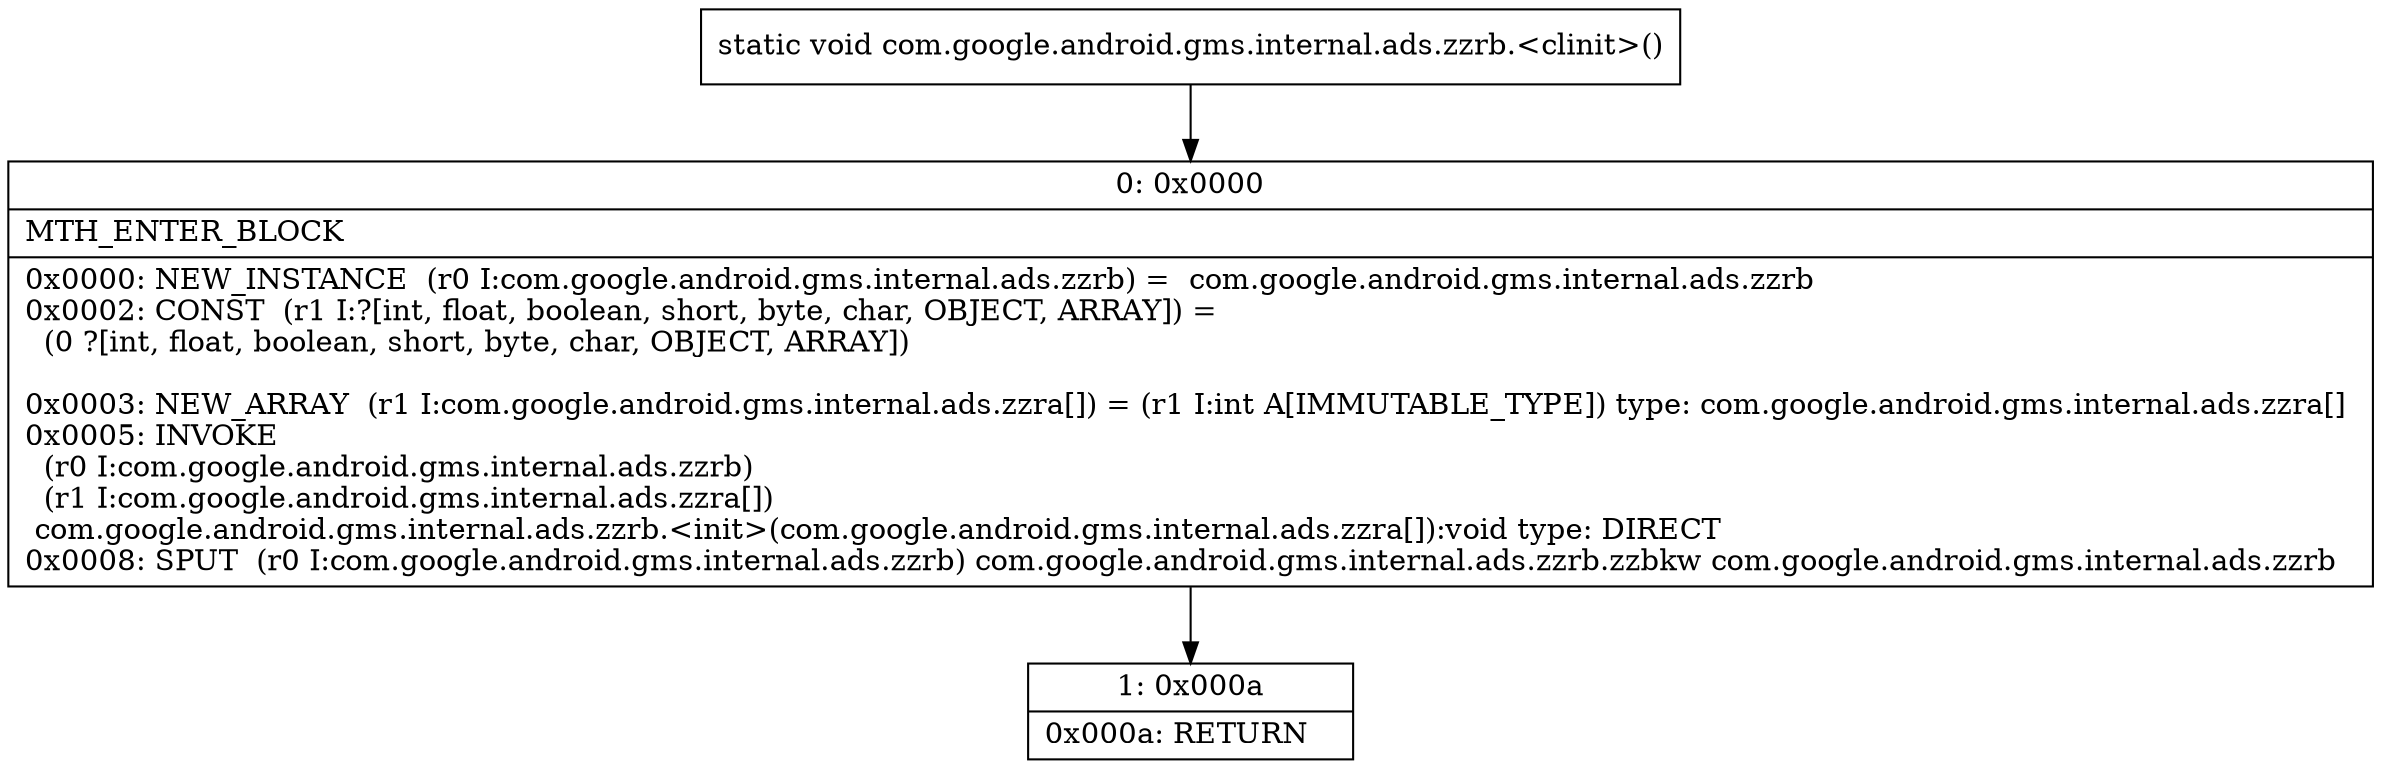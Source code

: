 digraph "CFG forcom.google.android.gms.internal.ads.zzrb.\<clinit\>()V" {
Node_0 [shape=record,label="{0\:\ 0x0000|MTH_ENTER_BLOCK\l|0x0000: NEW_INSTANCE  (r0 I:com.google.android.gms.internal.ads.zzrb) =  com.google.android.gms.internal.ads.zzrb \l0x0002: CONST  (r1 I:?[int, float, boolean, short, byte, char, OBJECT, ARRAY]) = \l  (0 ?[int, float, boolean, short, byte, char, OBJECT, ARRAY])\l \l0x0003: NEW_ARRAY  (r1 I:com.google.android.gms.internal.ads.zzra[]) = (r1 I:int A[IMMUTABLE_TYPE]) type: com.google.android.gms.internal.ads.zzra[] \l0x0005: INVOKE  \l  (r0 I:com.google.android.gms.internal.ads.zzrb)\l  (r1 I:com.google.android.gms.internal.ads.zzra[])\l com.google.android.gms.internal.ads.zzrb.\<init\>(com.google.android.gms.internal.ads.zzra[]):void type: DIRECT \l0x0008: SPUT  (r0 I:com.google.android.gms.internal.ads.zzrb) com.google.android.gms.internal.ads.zzrb.zzbkw com.google.android.gms.internal.ads.zzrb \l}"];
Node_1 [shape=record,label="{1\:\ 0x000a|0x000a: RETURN   \l}"];
MethodNode[shape=record,label="{static void com.google.android.gms.internal.ads.zzrb.\<clinit\>() }"];
MethodNode -> Node_0;
Node_0 -> Node_1;
}

